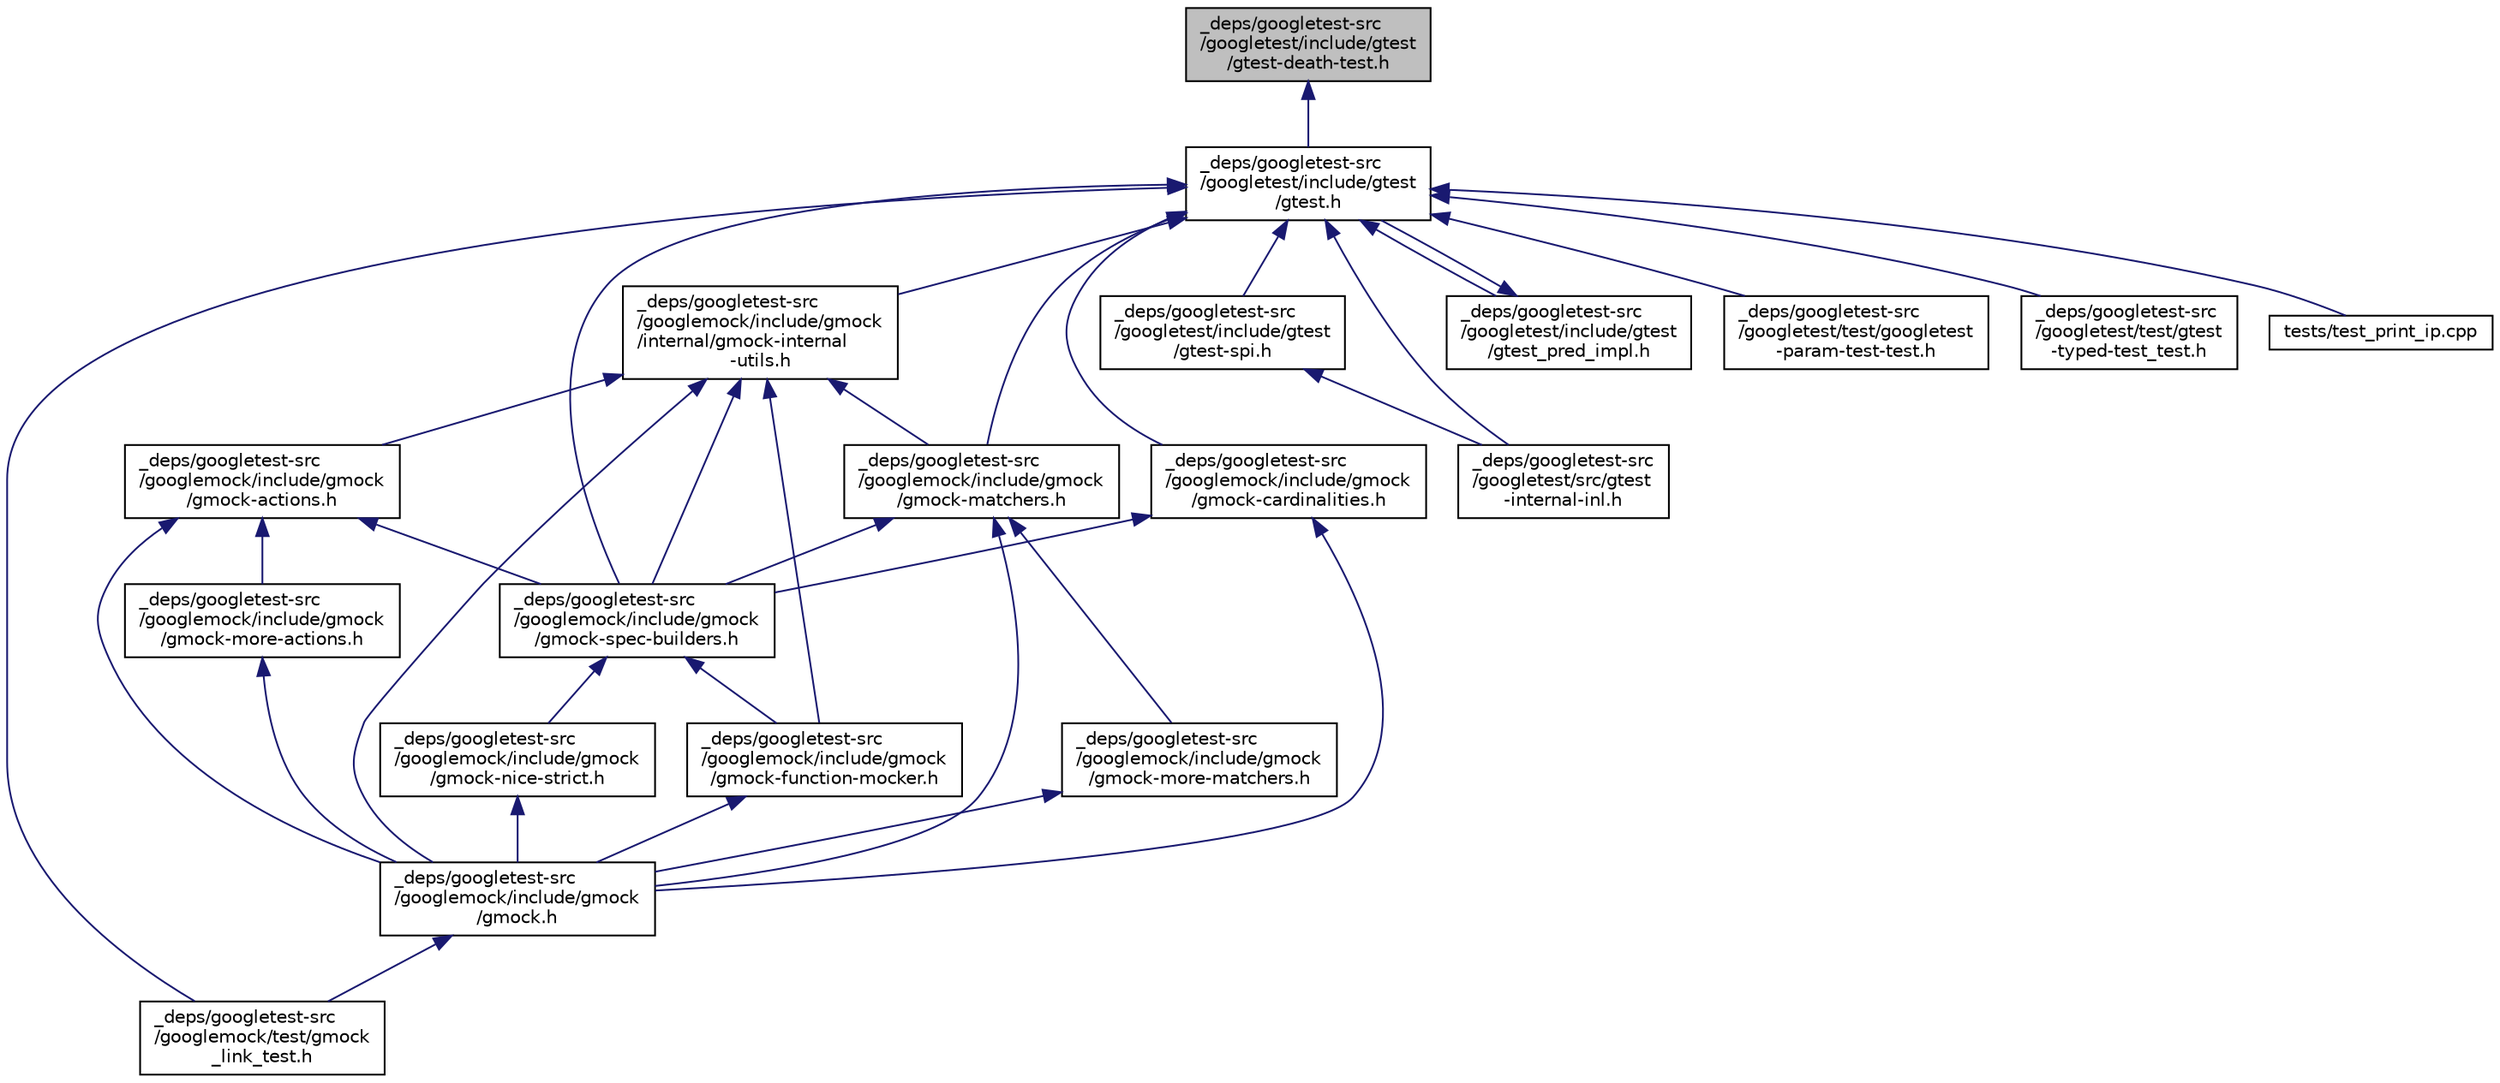 digraph "_deps/googletest-src/googletest/include/gtest/gtest-death-test.h"
{
 // INTERACTIVE_SVG=YES
 // LATEX_PDF_SIZE
  edge [fontname="Helvetica",fontsize="10",labelfontname="Helvetica",labelfontsize="10"];
  node [fontname="Helvetica",fontsize="10",shape=record];
  Node1 [label="_deps/googletest-src\l/googletest/include/gtest\l/gtest-death-test.h",height=0.2,width=0.4,color="black", fillcolor="grey75", style="filled", fontcolor="black",tooltip=" "];
  Node1 -> Node2 [dir="back",color="midnightblue",fontsize="10",style="solid",fontname="Helvetica"];
  Node2 [label="_deps/googletest-src\l/googletest/include/gtest\l/gtest.h",height=0.2,width=0.4,color="black", fillcolor="white", style="filled",URL="$d8/d73/gtest_8h.html",tooltip=" "];
  Node2 -> Node3 [dir="back",color="midnightblue",fontsize="10",style="solid",fontname="Helvetica"];
  Node3 [label="_deps/googletest-src\l/googlemock/include/gmock\l/gmock-cardinalities.h",height=0.2,width=0.4,color="black", fillcolor="white", style="filled",URL="$d9/dab/gmock-cardinalities_8h.html",tooltip=" "];
  Node3 -> Node4 [dir="back",color="midnightblue",fontsize="10",style="solid",fontname="Helvetica"];
  Node4 [label="_deps/googletest-src\l/googlemock/include/gmock\l/gmock-spec-builders.h",height=0.2,width=0.4,color="black", fillcolor="white", style="filled",URL="$de/d98/gmock-spec-builders_8h.html",tooltip=" "];
  Node4 -> Node5 [dir="back",color="midnightblue",fontsize="10",style="solid",fontname="Helvetica"];
  Node5 [label="_deps/googletest-src\l/googlemock/include/gmock\l/gmock-function-mocker.h",height=0.2,width=0.4,color="black", fillcolor="white", style="filled",URL="$d0/d81/gmock-function-mocker_8h.html",tooltip=" "];
  Node5 -> Node6 [dir="back",color="midnightblue",fontsize="10",style="solid",fontname="Helvetica"];
  Node6 [label="_deps/googletest-src\l/googlemock/include/gmock\l/gmock.h",height=0.2,width=0.4,color="black", fillcolor="white", style="filled",URL="$de/d13/gmock_8h.html",tooltip=" "];
  Node6 -> Node7 [dir="back",color="midnightblue",fontsize="10",style="solid",fontname="Helvetica"];
  Node7 [label="_deps/googletest-src\l/googlemock/test/gmock\l_link_test.h",height=0.2,width=0.4,color="black", fillcolor="white", style="filled",URL="$d8/dce/gmock__link__test_8h.html",tooltip=" "];
  Node4 -> Node8 [dir="back",color="midnightblue",fontsize="10",style="solid",fontname="Helvetica"];
  Node8 [label="_deps/googletest-src\l/googlemock/include/gmock\l/gmock-nice-strict.h",height=0.2,width=0.4,color="black", fillcolor="white", style="filled",URL="$d0/d1e/gmock-nice-strict_8h.html",tooltip=" "];
  Node8 -> Node6 [dir="back",color="midnightblue",fontsize="10",style="solid",fontname="Helvetica"];
  Node3 -> Node6 [dir="back",color="midnightblue",fontsize="10",style="solid",fontname="Helvetica"];
  Node2 -> Node9 [dir="back",color="midnightblue",fontsize="10",style="solid",fontname="Helvetica"];
  Node9 [label="_deps/googletest-src\l/googlemock/include/gmock\l/gmock-matchers.h",height=0.2,width=0.4,color="black", fillcolor="white", style="filled",URL="$dc/db1/gmock-matchers_8h.html",tooltip=" "];
  Node9 -> Node10 [dir="back",color="midnightblue",fontsize="10",style="solid",fontname="Helvetica"];
  Node10 [label="_deps/googletest-src\l/googlemock/include/gmock\l/gmock-more-matchers.h",height=0.2,width=0.4,color="black", fillcolor="white", style="filled",URL="$db/d42/gmock-more-matchers_8h.html",tooltip=" "];
  Node10 -> Node6 [dir="back",color="midnightblue",fontsize="10",style="solid",fontname="Helvetica"];
  Node9 -> Node4 [dir="back",color="midnightblue",fontsize="10",style="solid",fontname="Helvetica"];
  Node9 -> Node6 [dir="back",color="midnightblue",fontsize="10",style="solid",fontname="Helvetica"];
  Node2 -> Node4 [dir="back",color="midnightblue",fontsize="10",style="solid",fontname="Helvetica"];
  Node2 -> Node11 [dir="back",color="midnightblue",fontsize="10",style="solid",fontname="Helvetica"];
  Node11 [label="_deps/googletest-src\l/googlemock/include/gmock\l/internal/gmock-internal\l-utils.h",height=0.2,width=0.4,color="black", fillcolor="white", style="filled",URL="$dc/dea/gmock-internal-utils_8h.html",tooltip=" "];
  Node11 -> Node12 [dir="back",color="midnightblue",fontsize="10",style="solid",fontname="Helvetica"];
  Node12 [label="_deps/googletest-src\l/googlemock/include/gmock\l/gmock-actions.h",height=0.2,width=0.4,color="black", fillcolor="white", style="filled",URL="$da/d9e/gmock-actions_8h.html",tooltip=" "];
  Node12 -> Node13 [dir="back",color="midnightblue",fontsize="10",style="solid",fontname="Helvetica"];
  Node13 [label="_deps/googletest-src\l/googlemock/include/gmock\l/gmock-more-actions.h",height=0.2,width=0.4,color="black", fillcolor="white", style="filled",URL="$d1/d58/gmock-more-actions_8h.html",tooltip=" "];
  Node13 -> Node6 [dir="back",color="midnightblue",fontsize="10",style="solid",fontname="Helvetica"];
  Node12 -> Node4 [dir="back",color="midnightblue",fontsize="10",style="solid",fontname="Helvetica"];
  Node12 -> Node6 [dir="back",color="midnightblue",fontsize="10",style="solid",fontname="Helvetica"];
  Node11 -> Node5 [dir="back",color="midnightblue",fontsize="10",style="solid",fontname="Helvetica"];
  Node11 -> Node9 [dir="back",color="midnightblue",fontsize="10",style="solid",fontname="Helvetica"];
  Node11 -> Node4 [dir="back",color="midnightblue",fontsize="10",style="solid",fontname="Helvetica"];
  Node11 -> Node6 [dir="back",color="midnightblue",fontsize="10",style="solid",fontname="Helvetica"];
  Node2 -> Node7 [dir="back",color="midnightblue",fontsize="10",style="solid",fontname="Helvetica"];
  Node2 -> Node14 [dir="back",color="midnightblue",fontsize="10",style="solid",fontname="Helvetica"];
  Node14 [label="_deps/googletest-src\l/googletest/include/gtest\l/gtest-spi.h",height=0.2,width=0.4,color="black", fillcolor="white", style="filled",URL="$dc/dbe/gtest-spi_8h.html",tooltip=" "];
  Node14 -> Node15 [dir="back",color="midnightblue",fontsize="10",style="solid",fontname="Helvetica"];
  Node15 [label="_deps/googletest-src\l/googletest/src/gtest\l-internal-inl.h",height=0.2,width=0.4,color="black", fillcolor="white", style="filled",URL="$d0/da1/gtest-internal-inl_8h.html",tooltip=" "];
  Node2 -> Node16 [dir="back",color="midnightblue",fontsize="10",style="solid",fontname="Helvetica"];
  Node16 [label="_deps/googletest-src\l/googletest/include/gtest\l/gtest_pred_impl.h",height=0.2,width=0.4,color="black", fillcolor="white", style="filled",URL="$db/d6e/gtest__pred__impl_8h.html",tooltip=" "];
  Node16 -> Node2 [dir="back",color="midnightblue",fontsize="10",style="solid",fontname="Helvetica"];
  Node2 -> Node15 [dir="back",color="midnightblue",fontsize="10",style="solid",fontname="Helvetica"];
  Node2 -> Node17 [dir="back",color="midnightblue",fontsize="10",style="solid",fontname="Helvetica"];
  Node17 [label="_deps/googletest-src\l/googletest/test/googletest\l-param-test-test.h",height=0.2,width=0.4,color="black", fillcolor="white", style="filled",URL="$dd/d37/googletest-param-test-test_8h.html",tooltip=" "];
  Node2 -> Node18 [dir="back",color="midnightblue",fontsize="10",style="solid",fontname="Helvetica"];
  Node18 [label="_deps/googletest-src\l/googletest/test/gtest\l-typed-test_test.h",height=0.2,width=0.4,color="black", fillcolor="white", style="filled",URL="$de/d8b/gtest-typed-test__test_8h.html",tooltip=" "];
  Node2 -> Node19 [dir="back",color="midnightblue",fontsize="10",style="solid",fontname="Helvetica"];
  Node19 [label="tests/test_print_ip.cpp",height=0.2,width=0.4,color="black", fillcolor="white", style="filled",URL="$d5/d3a/test__print__ip_8cpp.html",tooltip=" "];
}
